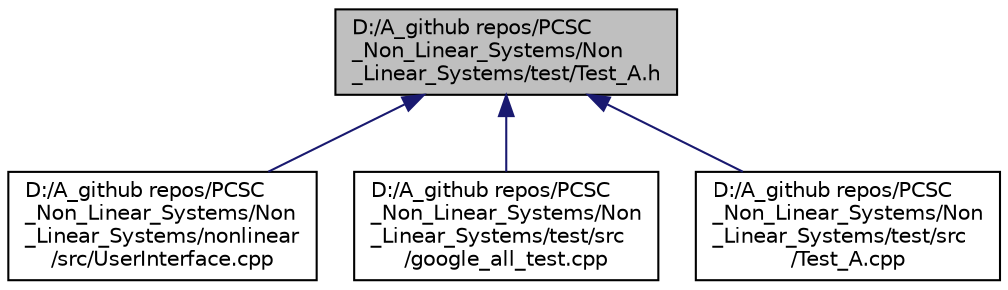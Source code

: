 digraph "D:/A_github repos/PCSC_Non_Linear_Systems/Non_Linear_Systems/test/Test_A.h"
{
 // LATEX_PDF_SIZE
  edge [fontname="Helvetica",fontsize="10",labelfontname="Helvetica",labelfontsize="10"];
  node [fontname="Helvetica",fontsize="10",shape=record];
  Node1 [label="D:/A_github repos/PCSC\l_Non_Linear_Systems/Non\l_Linear_Systems/test/Test_A.h",height=0.2,width=0.4,color="black", fillcolor="grey75", style="filled", fontcolor="black",tooltip=" "];
  Node1 -> Node2 [dir="back",color="midnightblue",fontsize="10",style="solid",fontname="Helvetica"];
  Node2 [label="D:/A_github repos/PCSC\l_Non_Linear_Systems/Non\l_Linear_Systems/nonlinear\l/src/UserInterface.cpp",height=0.2,width=0.4,color="black", fillcolor="white", style="filled",URL="$_user_interface_8cpp.html",tooltip=" "];
  Node1 -> Node3 [dir="back",color="midnightblue",fontsize="10",style="solid",fontname="Helvetica"];
  Node3 [label="D:/A_github repos/PCSC\l_Non_Linear_Systems/Non\l_Linear_Systems/test/src\l/google_all_test.cpp",height=0.2,width=0.4,color="black", fillcolor="white", style="filled",URL="$google__all__test_8cpp.html",tooltip=" "];
  Node1 -> Node4 [dir="back",color="midnightblue",fontsize="10",style="solid",fontname="Helvetica"];
  Node4 [label="D:/A_github repos/PCSC\l_Non_Linear_Systems/Non\l_Linear_Systems/test/src\l/Test_A.cpp",height=0.2,width=0.4,color="black", fillcolor="white", style="filled",URL="$_test___a_8cpp.html",tooltip=" "];
}
